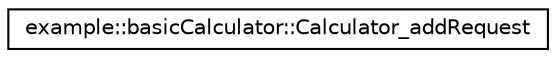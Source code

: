 digraph G
{
  edge [fontname="Helvetica",fontsize="10",labelfontname="Helvetica",labelfontsize="10"];
  node [fontname="Helvetica",fontsize="10",shape=record];
  rankdir="LR";
  Node1 [label="example::basicCalculator::Calculator_addRequest",height=0.2,width=0.4,color="black", fillcolor="white", style="filled",URL="$classexample_1_1basic_calculator_1_1_calculator__add_request.html"];
}
